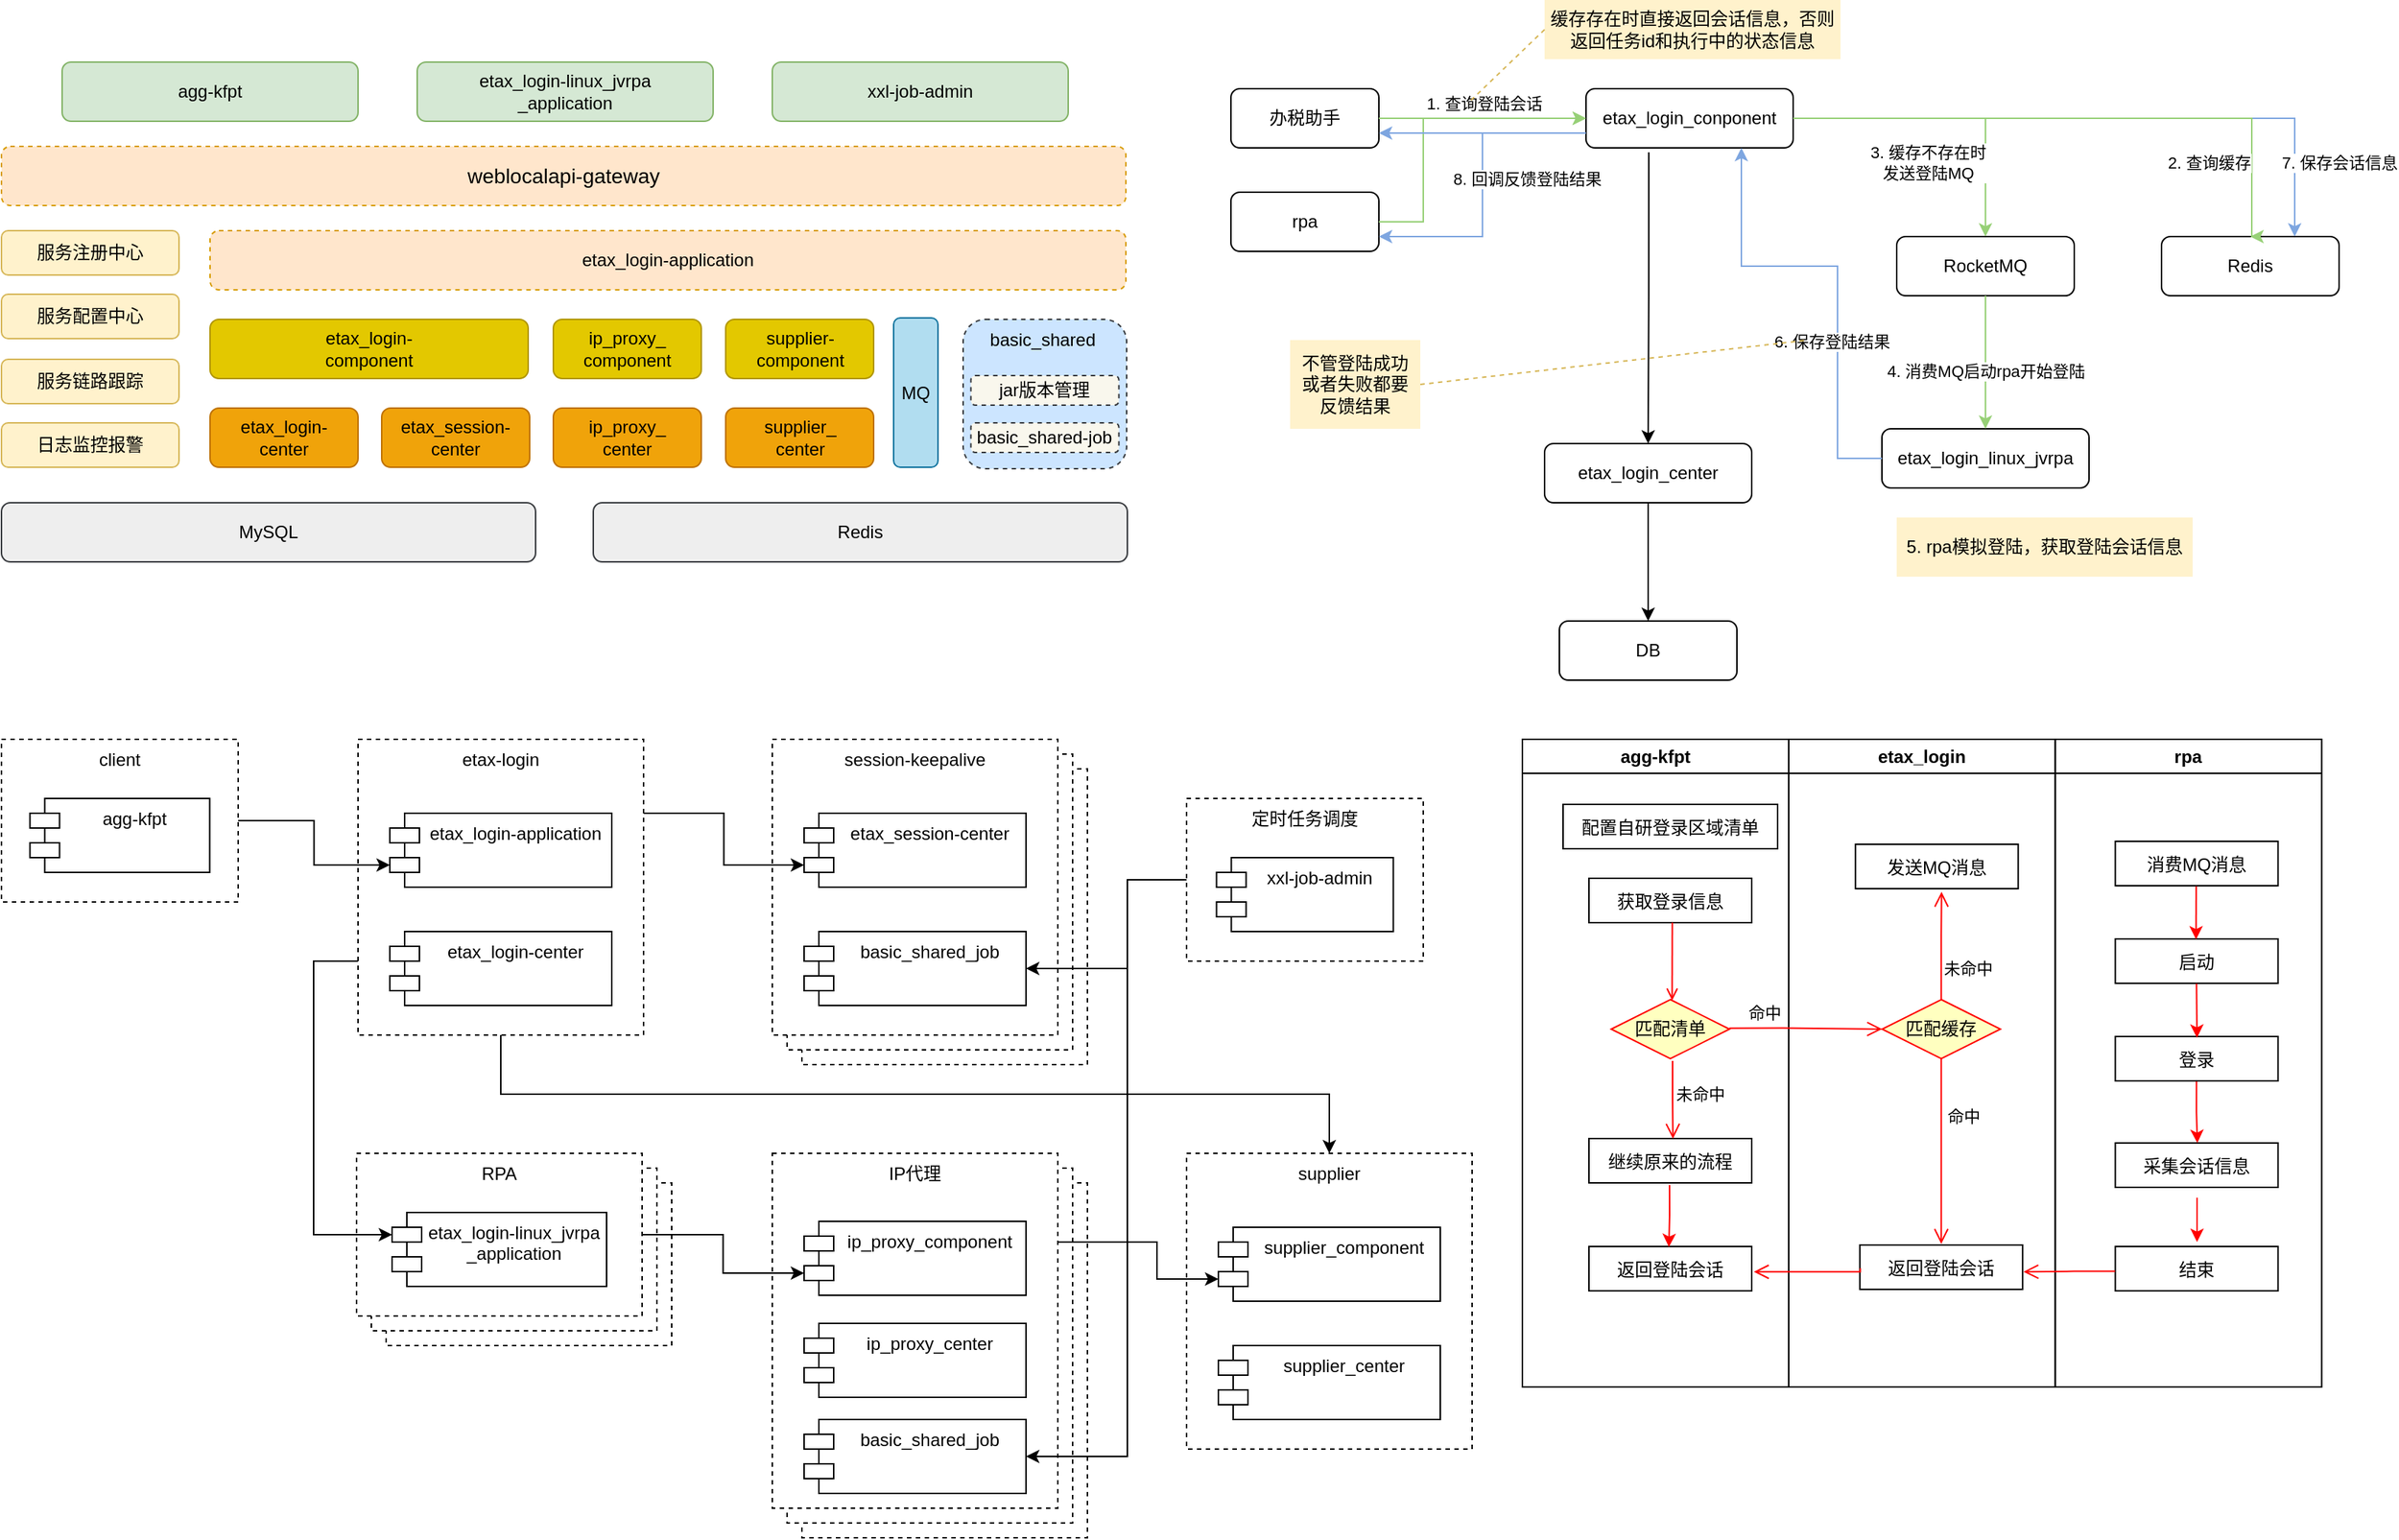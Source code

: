 <mxfile version="20.5.2" type="github">
  <diagram id="nDLk0ft438gr6uN_P_It" name="第 1 页">
    <mxGraphModel dx="1692" dy="483" grid="1" gridSize="10" guides="1" tooltips="1" connect="1" arrows="1" fold="1" page="1" pageScale="1" pageWidth="827" pageHeight="1169" math="0" shadow="0">
      <root>
        <mxCell id="0" />
        <mxCell id="1" parent="0" />
        <mxCell id="iIuD2MgbGL19CnhBk3a8-66" value="IP代理" style="rounded=0;whiteSpace=wrap;html=1;dashed=1;verticalAlign=top;" vertex="1" parent="1">
          <mxGeometry x="-260" y="860" width="193" height="240" as="geometry" />
        </mxCell>
        <mxCell id="iIuD2MgbGL19CnhBk3a8-65" value="IP代理" style="rounded=0;whiteSpace=wrap;html=1;dashed=1;verticalAlign=top;" vertex="1" parent="1">
          <mxGeometry x="-270" y="850" width="193" height="240" as="geometry" />
        </mxCell>
        <mxCell id="iIuD2MgbGL19CnhBk3a8-64" value="session-keepalive" style="rounded=0;whiteSpace=wrap;html=1;dashed=1;verticalAlign=top;" vertex="1" parent="1">
          <mxGeometry x="-260" y="580" width="193" height="200" as="geometry" />
        </mxCell>
        <mxCell id="iIuD2MgbGL19CnhBk3a8-63" value="session-keepalive" style="rounded=0;whiteSpace=wrap;html=1;dashed=1;verticalAlign=top;" vertex="1" parent="1">
          <mxGeometry x="-270" y="570" width="193" height="200" as="geometry" />
        </mxCell>
        <mxCell id="iIuD2MgbGL19CnhBk3a8-62" value="RPA" style="rounded=0;whiteSpace=wrap;html=1;dashed=1;verticalAlign=top;" vertex="1" parent="1">
          <mxGeometry x="-541" y="860" width="193" height="110" as="geometry" />
        </mxCell>
        <mxCell id="iIuD2MgbGL19CnhBk3a8-61" value="RPA" style="rounded=0;whiteSpace=wrap;html=1;dashed=1;verticalAlign=top;" vertex="1" parent="1">
          <mxGeometry x="-551" y="850" width="193" height="110" as="geometry" />
        </mxCell>
        <mxCell id="iIuD2MgbGL19CnhBk3a8-49" value="supplier" style="rounded=0;whiteSpace=wrap;html=1;dashed=1;verticalAlign=top;" vertex="1" parent="1">
          <mxGeometry y="840" width="193" height="200" as="geometry" />
        </mxCell>
        <mxCell id="iIuD2MgbGL19CnhBk3a8-57" value="" style="edgeStyle=orthogonalEdgeStyle;rounded=0;orthogonalLoop=1;jettySize=auto;html=1;entryX=0;entryY=0;entryDx=0;entryDy=35;exitX=1;exitY=0.25;exitDx=0;exitDy=0;entryPerimeter=0;" edge="1" parent="1" source="iIuD2MgbGL19CnhBk3a8-48" target="iIuD2MgbGL19CnhBk3a8-9">
          <mxGeometry relative="1" as="geometry">
            <Array as="points">
              <mxPoint x="-20" y="900" />
              <mxPoint x="-20" y="925" />
            </Array>
          </mxGeometry>
        </mxCell>
        <mxCell id="iIuD2MgbGL19CnhBk3a8-48" value="IP代理" style="rounded=0;whiteSpace=wrap;html=1;dashed=1;verticalAlign=top;" vertex="1" parent="1">
          <mxGeometry x="-280" y="840" width="193" height="240" as="geometry" />
        </mxCell>
        <mxCell id="iIuD2MgbGL19CnhBk3a8-46" value="session-keepalive" style="rounded=0;whiteSpace=wrap;html=1;dashed=1;verticalAlign=top;" vertex="1" parent="1">
          <mxGeometry x="-280" y="560" width="193" height="200" as="geometry" />
        </mxCell>
        <mxCell id="iIuD2MgbGL19CnhBk3a8-53" value="" style="edgeStyle=orthogonalEdgeStyle;rounded=0;orthogonalLoop=1;jettySize=auto;html=1;entryX=1;entryY=0.5;entryDx=0;entryDy=0;" edge="1" parent="1" source="iIuD2MgbGL19CnhBk3a8-50" target="iIuD2MgbGL19CnhBk3a8-11">
          <mxGeometry relative="1" as="geometry">
            <mxPoint x="-60" y="760" as="targetPoint" />
            <Array as="points">
              <mxPoint x="-40" y="655" />
              <mxPoint x="-40" y="715" />
            </Array>
          </mxGeometry>
        </mxCell>
        <mxCell id="iIuD2MgbGL19CnhBk3a8-50" value="定时任务调度" style="rounded=0;whiteSpace=wrap;html=1;dashed=1;verticalAlign=top;" vertex="1" parent="1">
          <mxGeometry y="600" width="160" height="110" as="geometry" />
        </mxCell>
        <mxCell id="iIuD2MgbGL19CnhBk3a8-34" value="basic_shared&amp;nbsp;" style="rounded=1;whiteSpace=wrap;html=1;verticalAlign=top;align=center;spacingLeft=0;fillColor=#cce5ff;strokeColor=#36393d;dashed=1;" vertex="1" parent="1">
          <mxGeometry x="-151" y="276" width="110.5" height="101" as="geometry" />
        </mxCell>
        <mxCell id="iIuD2MgbGL19CnhBk3a8-17" value="RPA" style="rounded=0;whiteSpace=wrap;html=1;dashed=1;verticalAlign=top;" vertex="1" parent="1">
          <mxGeometry x="-561" y="840" width="193" height="110" as="geometry" />
        </mxCell>
        <mxCell id="iIuD2MgbGL19CnhBk3a8-51" value="" style="edgeStyle=orthogonalEdgeStyle;rounded=0;orthogonalLoop=1;jettySize=auto;html=1;entryX=0;entryY=0;entryDx=0;entryDy=35;entryPerimeter=0;exitX=1;exitY=0.25;exitDx=0;exitDy=0;" edge="1" parent="1" source="iIuD2MgbGL19CnhBk3a8-16" target="iIuD2MgbGL19CnhBk3a8-10">
          <mxGeometry relative="1" as="geometry" />
        </mxCell>
        <mxCell id="iIuD2MgbGL19CnhBk3a8-60" value="" style="edgeStyle=orthogonalEdgeStyle;rounded=0;orthogonalLoop=1;jettySize=auto;html=1;exitX=0;exitY=0.75;exitDx=0;exitDy=0;entryX=0;entryY=0;entryDx=0;entryDy=15;entryPerimeter=0;" edge="1" parent="1" source="iIuD2MgbGL19CnhBk3a8-16" target="iIuD2MgbGL19CnhBk3a8-6">
          <mxGeometry relative="1" as="geometry">
            <Array as="points">
              <mxPoint x="-590" y="710" />
              <mxPoint x="-590" y="895" />
            </Array>
          </mxGeometry>
        </mxCell>
        <mxCell id="iIuD2MgbGL19CnhBk3a8-16" value="etax-login" style="rounded=0;whiteSpace=wrap;html=1;dashed=1;verticalAlign=top;" vertex="1" parent="1">
          <mxGeometry x="-560" y="560" width="193" height="200" as="geometry" />
        </mxCell>
        <mxCell id="iIuD2MgbGL19CnhBk3a8-58" value="" style="edgeStyle=orthogonalEdgeStyle;rounded=0;orthogonalLoop=1;jettySize=auto;html=1;entryX=0;entryY=0;entryDx=0;entryDy=35;entryPerimeter=0;" edge="1" parent="1" source="iIuD2MgbGL19CnhBk3a8-15" target="iIuD2MgbGL19CnhBk3a8-2">
          <mxGeometry relative="1" as="geometry" />
        </mxCell>
        <mxCell id="iIuD2MgbGL19CnhBk3a8-15" value="client" style="rounded=0;whiteSpace=wrap;html=1;dashed=1;verticalAlign=top;" vertex="1" parent="1">
          <mxGeometry x="-801" y="560" width="160" height="110" as="geometry" />
        </mxCell>
        <mxCell id="LRi96Np3pduru6x6Xqpe-8" value="" style="edgeStyle=orthogonalEdgeStyle;rounded=0;orthogonalLoop=1;jettySize=auto;html=1;exitX=0.303;exitY=1.075;exitDx=0;exitDy=0;exitPerimeter=0;" parent="1" source="LRi96Np3pduru6x6Xqpe-2" target="LRi96Np3pduru6x6Xqpe-3" edge="1">
          <mxGeometry relative="1" as="geometry" />
        </mxCell>
        <mxCell id="LRi96Np3pduru6x6Xqpe-2" value="etax_login_conponent&lt;br&gt;" style="rounded=1;whiteSpace=wrap;html=1;" parent="1" vertex="1">
          <mxGeometry x="270" y="120" width="140" height="40" as="geometry" />
        </mxCell>
        <mxCell id="LRi96Np3pduru6x6Xqpe-9" value="" style="edgeStyle=orthogonalEdgeStyle;rounded=0;orthogonalLoop=1;jettySize=auto;html=1;entryX=0.5;entryY=0;entryDx=0;entryDy=0;" parent="1" source="LRi96Np3pduru6x6Xqpe-3" target="LRi96Np3pduru6x6Xqpe-7" edge="1">
          <mxGeometry relative="1" as="geometry">
            <Array as="points">
              <mxPoint x="312" y="480" />
            </Array>
          </mxGeometry>
        </mxCell>
        <mxCell id="LRi96Np3pduru6x6Xqpe-3" value="etax_login_center" style="rounded=1;whiteSpace=wrap;html=1;" parent="1" vertex="1">
          <mxGeometry x="242" y="360" width="140" height="40" as="geometry" />
        </mxCell>
        <mxCell id="LRi96Np3pduru6x6Xqpe-4" value="etax_login_linux_jvrpa" style="rounded=1;whiteSpace=wrap;html=1;" parent="1" vertex="1">
          <mxGeometry x="470" y="350" width="140" height="40" as="geometry" />
        </mxCell>
        <mxCell id="LRi96Np3pduru6x6Xqpe-5" value="RocketMQ" style="rounded=1;whiteSpace=wrap;html=1;" parent="1" vertex="1">
          <mxGeometry x="480" y="220" width="120" height="40" as="geometry" />
        </mxCell>
        <mxCell id="LRi96Np3pduru6x6Xqpe-6" value="Redis" style="rounded=1;whiteSpace=wrap;html=1;" parent="1" vertex="1">
          <mxGeometry x="659" y="220" width="120" height="40" as="geometry" />
        </mxCell>
        <mxCell id="LRi96Np3pduru6x6Xqpe-7" value="DB" style="rounded=1;whiteSpace=wrap;html=1;" parent="1" vertex="1">
          <mxGeometry x="252" y="480" width="120" height="40" as="geometry" />
        </mxCell>
        <mxCell id="LRi96Np3pduru6x6Xqpe-10" value="" style="edgeStyle=orthogonalEdgeStyle;rounded=0;orthogonalLoop=1;jettySize=auto;html=1;exitX=1;exitY=0.5;exitDx=0;exitDy=0;entryX=0.5;entryY=0;entryDx=0;entryDy=0;strokeColor=#97D077;" parent="1" source="LRi96Np3pduru6x6Xqpe-2" target="LRi96Np3pduru6x6Xqpe-5" edge="1">
          <mxGeometry relative="1" as="geometry">
            <mxPoint x="350" y="170" as="sourcePoint" />
            <mxPoint x="350" y="230" as="targetPoint" />
            <Array as="points">
              <mxPoint x="540" y="140" />
            </Array>
          </mxGeometry>
        </mxCell>
        <mxCell id="LRi96Np3pduru6x6Xqpe-11" value="" style="edgeStyle=orthogonalEdgeStyle;rounded=0;orthogonalLoop=1;jettySize=auto;html=1;exitX=0.5;exitY=1;exitDx=0;exitDy=0;entryX=0.5;entryY=0;entryDx=0;entryDy=0;strokeColor=#97D077;" parent="1" source="LRi96Np3pduru6x6Xqpe-5" target="LRi96Np3pduru6x6Xqpe-4" edge="1">
          <mxGeometry relative="1" as="geometry">
            <mxPoint x="260" y="490" as="sourcePoint" />
            <mxPoint x="390" y="570" as="targetPoint" />
            <Array as="points">
              <mxPoint x="540" y="330" />
              <mxPoint x="540" y="330" />
            </Array>
          </mxGeometry>
        </mxCell>
        <mxCell id="LRi96Np3pduru6x6Xqpe-25" value="4. 消费MQ启动rpa开始登陆" style="edgeLabel;html=1;align=center;verticalAlign=middle;resizable=0;points=[];" parent="LRi96Np3pduru6x6Xqpe-11" vertex="1" connectable="0">
          <mxGeometry x="0.209" relative="1" as="geometry">
            <mxPoint y="-4" as="offset" />
          </mxGeometry>
        </mxCell>
        <mxCell id="LRi96Np3pduru6x6Xqpe-12" value="" style="edgeStyle=orthogonalEdgeStyle;rounded=0;orthogonalLoop=1;jettySize=auto;html=1;exitX=1;exitY=0.5;exitDx=0;exitDy=0;strokeColor=#7EA6E0;" parent="1" source="LRi96Np3pduru6x6Xqpe-2" target="LRi96Np3pduru6x6Xqpe-6" edge="1">
          <mxGeometry relative="1" as="geometry">
            <mxPoint x="680" y="360" as="sourcePoint" />
            <mxPoint x="780" y="180" as="targetPoint" />
            <Array as="points">
              <mxPoint x="749" y="140" />
            </Array>
          </mxGeometry>
        </mxCell>
        <mxCell id="LRi96Np3pduru6x6Xqpe-26" value="7. 保存会话信息" style="edgeLabel;html=1;align=center;verticalAlign=middle;resizable=0;points=[];" parent="LRi96Np3pduru6x6Xqpe-12" vertex="1" connectable="0">
          <mxGeometry x="0.394" y="-2" relative="1" as="geometry">
            <mxPoint x="77" y="28" as="offset" />
          </mxGeometry>
        </mxCell>
        <mxCell id="LRi96Np3pduru6x6Xqpe-13" value="" style="edgeStyle=orthogonalEdgeStyle;rounded=0;orthogonalLoop=1;jettySize=auto;html=1;exitX=1;exitY=0.5;exitDx=0;exitDy=0;entryX=0.5;entryY=0;entryDx=0;entryDy=0;strokeColor=#97D077;" parent="1" source="LRi96Np3pduru6x6Xqpe-2" target="LRi96Np3pduru6x6Xqpe-6" edge="1">
          <mxGeometry relative="1" as="geometry">
            <mxPoint x="580" y="120" as="sourcePoint" />
            <mxPoint x="710" y="200" as="targetPoint" />
            <Array as="points">
              <mxPoint x="720" y="140" />
              <mxPoint x="720" y="220" />
            </Array>
          </mxGeometry>
        </mxCell>
        <mxCell id="LRi96Np3pduru6x6Xqpe-21" value="3. 缓存不存在时&lt;br&gt;发送登陆MQ" style="edgeLabel;html=1;align=center;verticalAlign=middle;resizable=0;points=[];" parent="LRi96Np3pduru6x6Xqpe-13" vertex="1" connectable="0">
          <mxGeometry x="-0.598" y="1" relative="1" as="geometry">
            <mxPoint x="12" y="31" as="offset" />
          </mxGeometry>
        </mxCell>
        <mxCell id="LRi96Np3pduru6x6Xqpe-22" value="2. 查询缓存" style="edgeLabel;html=1;align=center;verticalAlign=middle;resizable=0;points=[];" parent="LRi96Np3pduru6x6Xqpe-13" vertex="1" connectable="0">
          <mxGeometry x="0.181" y="2" relative="1" as="geometry">
            <mxPoint x="50" y="32" as="offset" />
          </mxGeometry>
        </mxCell>
        <mxCell id="LRi96Np3pduru6x6Xqpe-14" value="" style="edgeStyle=orthogonalEdgeStyle;rounded=0;orthogonalLoop=1;jettySize=auto;html=1;entryX=0.75;entryY=1;entryDx=0;entryDy=0;exitX=0;exitY=0.5;exitDx=0;exitDy=0;strokeColor=#7EA6E0;" parent="1" source="LRi96Np3pduru6x6Xqpe-4" target="LRi96Np3pduru6x6Xqpe-2" edge="1">
          <mxGeometry relative="1" as="geometry">
            <mxPoint x="530" y="495" as="sourcePoint" />
            <mxPoint x="639" y="385" as="targetPoint" />
            <Array as="points">
              <mxPoint x="440" y="370" />
              <mxPoint x="440" y="240" />
              <mxPoint x="375" y="240" />
            </Array>
          </mxGeometry>
        </mxCell>
        <mxCell id="LRi96Np3pduru6x6Xqpe-27" value="6. 保存登陆结果" style="edgeLabel;html=1;align=center;verticalAlign=middle;resizable=0;points=[];" parent="LRi96Np3pduru6x6Xqpe-14" vertex="1" connectable="0">
          <mxGeometry x="-0.283" y="4" relative="1" as="geometry">
            <mxPoint as="offset" />
          </mxGeometry>
        </mxCell>
        <mxCell id="LRi96Np3pduru6x6Xqpe-16" value="办税助手" style="rounded=1;whiteSpace=wrap;html=1;" parent="1" vertex="1">
          <mxGeometry x="30" y="120" width="100" height="40" as="geometry" />
        </mxCell>
        <mxCell id="LRi96Np3pduru6x6Xqpe-17" value="rpa" style="rounded=1;whiteSpace=wrap;html=1;" parent="1" vertex="1">
          <mxGeometry x="30" y="190" width="100" height="40" as="geometry" />
        </mxCell>
        <mxCell id="LRi96Np3pduru6x6Xqpe-18" value="" style="edgeStyle=orthogonalEdgeStyle;rounded=0;orthogonalLoop=1;jettySize=auto;html=1;exitX=1;exitY=0.5;exitDx=0;exitDy=0;entryX=0;entryY=0.5;entryDx=0;entryDy=0;strokeColor=#97D077;" parent="1" source="LRi96Np3pduru6x6Xqpe-16" target="LRi96Np3pduru6x6Xqpe-2" edge="1">
          <mxGeometry relative="1" as="geometry">
            <mxPoint x="170.02" y="173" as="sourcePoint" />
            <mxPoint x="169.6" y="370" as="targetPoint" />
          </mxGeometry>
        </mxCell>
        <mxCell id="LRi96Np3pduru6x6Xqpe-20" value="1. 查询登陆会话" style="edgeLabel;html=1;align=center;verticalAlign=middle;resizable=0;points=[];" parent="LRi96Np3pduru6x6Xqpe-18" vertex="1" connectable="0">
          <mxGeometry x="-0.809" y="-2" relative="1" as="geometry">
            <mxPoint x="57" y="-12" as="offset" />
          </mxGeometry>
        </mxCell>
        <mxCell id="LRi96Np3pduru6x6Xqpe-19" value="" style="edgeStyle=orthogonalEdgeStyle;rounded=0;orthogonalLoop=1;jettySize=auto;html=1;exitX=1;exitY=0.5;exitDx=0;exitDy=0;entryX=0;entryY=0.5;entryDx=0;entryDy=0;strokeColor=#97D077;" parent="1" source="LRi96Np3pduru6x6Xqpe-17" target="LRi96Np3pduru6x6Xqpe-2" edge="1">
          <mxGeometry relative="1" as="geometry">
            <mxPoint x="140" y="150" as="sourcePoint" />
            <mxPoint x="200" y="170" as="targetPoint" />
            <Array as="points">
              <mxPoint x="160" y="210" />
              <mxPoint x="160" y="140" />
            </Array>
          </mxGeometry>
        </mxCell>
        <mxCell id="LRi96Np3pduru6x6Xqpe-23" value="缓存存在时直接返回会话信息，否则返回任务id和执行中的状态信息" style="text;html=1;strokeColor=none;fillColor=#fff2cc;align=center;verticalAlign=middle;whiteSpace=wrap;rounded=0;" parent="1" vertex="1">
          <mxGeometry x="242" y="60" width="200" height="40" as="geometry" />
        </mxCell>
        <mxCell id="LRi96Np3pduru6x6Xqpe-24" value="5. rpa模拟登陆，获取登陆会话信息" style="text;html=1;strokeColor=none;fillColor=#fff2cc;align=center;verticalAlign=middle;whiteSpace=wrap;rounded=0;" parent="1" vertex="1">
          <mxGeometry x="480" y="410" width="200" height="40" as="geometry" />
        </mxCell>
        <mxCell id="LRi96Np3pduru6x6Xqpe-28" value="不管登陆成功&lt;br&gt;或者失败都要&lt;br&gt;反馈结果" style="text;html=1;strokeColor=none;fillColor=#fff2cc;align=center;verticalAlign=middle;whiteSpace=wrap;rounded=0;" parent="1" vertex="1">
          <mxGeometry x="70" y="290" width="88" height="60" as="geometry" />
        </mxCell>
        <mxCell id="LRi96Np3pduru6x6Xqpe-29" value="" style="endArrow=none;dashed=1;html=1;rounded=0;strokeColor=#d6b656;fillColor=#fff2cc;exitX=0;exitY=0.5;exitDx=0;exitDy=0;" parent="1" source="LRi96Np3pduru6x6Xqpe-23" edge="1">
          <mxGeometry width="50" height="50" relative="1" as="geometry">
            <mxPoint x="130" y="400" as="sourcePoint" />
            <mxPoint x="190" y="130" as="targetPoint" />
            <Array as="points" />
          </mxGeometry>
        </mxCell>
        <mxCell id="LRi96Np3pduru6x6Xqpe-30" value="" style="edgeStyle=orthogonalEdgeStyle;rounded=0;orthogonalLoop=1;jettySize=auto;html=1;exitX=0;exitY=0.75;exitDx=0;exitDy=0;entryX=1;entryY=0.75;entryDx=0;entryDy=0;strokeColor=#7EA6E0;" parent="1" source="LRi96Np3pduru6x6Xqpe-2" target="LRi96Np3pduru6x6Xqpe-17" edge="1">
          <mxGeometry relative="1" as="geometry">
            <mxPoint x="220.02" y="163" as="sourcePoint" />
            <mxPoint x="219.6" y="360" as="targetPoint" />
          </mxGeometry>
        </mxCell>
        <mxCell id="LRi96Np3pduru6x6Xqpe-32" value="8. 回调反馈登陆结果" style="edgeLabel;html=1;align=center;verticalAlign=middle;resizable=0;points=[];" parent="LRi96Np3pduru6x6Xqpe-30" vertex="1" connectable="0">
          <mxGeometry x="-0.12" relative="1" as="geometry">
            <mxPoint x="30" y="8" as="offset" />
          </mxGeometry>
        </mxCell>
        <mxCell id="LRi96Np3pduru6x6Xqpe-31" value="" style="edgeStyle=orthogonalEdgeStyle;rounded=0;orthogonalLoop=1;jettySize=auto;html=1;exitX=0;exitY=0.75;exitDx=0;exitDy=0;entryX=1;entryY=0.75;entryDx=0;entryDy=0;strokeColor=#7EA6E0;" parent="1" source="LRi96Np3pduru6x6Xqpe-2" target="LRi96Np3pduru6x6Xqpe-16" edge="1">
          <mxGeometry relative="1" as="geometry">
            <mxPoint x="300" y="250" as="sourcePoint" />
            <mxPoint x="160" y="320" as="targetPoint" />
          </mxGeometry>
        </mxCell>
        <mxCell id="LRi96Np3pduru6x6Xqpe-33" value="" style="endArrow=none;dashed=1;html=1;rounded=0;strokeColor=#d6b656;fillColor=#fff2cc;exitX=1;exitY=0.5;exitDx=0;exitDy=0;" parent="1" source="LRi96Np3pduru6x6Xqpe-28" edge="1">
          <mxGeometry width="50" height="50" relative="1" as="geometry">
            <mxPoint x="85" y="390" as="sourcePoint" />
            <mxPoint x="420" y="290" as="targetPoint" />
          </mxGeometry>
        </mxCell>
        <mxCell id="iIuD2MgbGL19CnhBk3a8-1" value="agg-kfpt" style="shape=module;align=left;spacingLeft=20;align=center;verticalAlign=top;" vertex="1" parent="1">
          <mxGeometry x="-781.75" y="600" width="121.5" height="50" as="geometry" />
        </mxCell>
        <mxCell id="iIuD2MgbGL19CnhBk3a8-2" value="etax_login-application" style="shape=module;align=left;spacingLeft=20;align=center;verticalAlign=top;" vertex="1" parent="1">
          <mxGeometry x="-538.5" y="610" width="150" height="50" as="geometry" />
        </mxCell>
        <mxCell id="iIuD2MgbGL19CnhBk3a8-4" value="etax_login-center" style="shape=module;align=left;spacingLeft=20;align=center;verticalAlign=top;" vertex="1" parent="1">
          <mxGeometry x="-538.5" y="690" width="150" height="50" as="geometry" />
        </mxCell>
        <mxCell id="iIuD2MgbGL19CnhBk3a8-5" value="ip_proxy_component" style="shape=module;align=left;spacingLeft=20;align=center;verticalAlign=top;flipV=1;" vertex="1" parent="1">
          <mxGeometry x="-258.5" y="886" width="150" height="50" as="geometry" />
        </mxCell>
        <mxCell id="iIuD2MgbGL19CnhBk3a8-6" value="etax_login-linux_jvrpa&#xa;_application" style="shape=module;align=left;spacingLeft=20;align=center;verticalAlign=top;" vertex="1" parent="1">
          <mxGeometry x="-537" y="880" width="145" height="50" as="geometry" />
        </mxCell>
        <mxCell id="iIuD2MgbGL19CnhBk3a8-7" value="ip_proxy_center" style="shape=module;align=left;spacingLeft=20;align=center;verticalAlign=top;flipV=1;" vertex="1" parent="1">
          <mxGeometry x="-258.5" y="955" width="150" height="50" as="geometry" />
        </mxCell>
        <mxCell id="iIuD2MgbGL19CnhBk3a8-8" value="supplier_center" style="shape=module;align=left;spacingLeft=20;align=center;verticalAlign=top;" vertex="1" parent="1">
          <mxGeometry x="21.5" y="970" width="150" height="50" as="geometry" />
        </mxCell>
        <mxCell id="iIuD2MgbGL19CnhBk3a8-9" value="supplier_component" style="shape=module;align=left;spacingLeft=20;align=center;verticalAlign=top;" vertex="1" parent="1">
          <mxGeometry x="21.5" y="890" width="150" height="50" as="geometry" />
        </mxCell>
        <mxCell id="iIuD2MgbGL19CnhBk3a8-10" value="etax_session-center" style="shape=module;align=left;spacingLeft=20;align=center;verticalAlign=top;" vertex="1" parent="1">
          <mxGeometry x="-258.5" y="610" width="150" height="50" as="geometry" />
        </mxCell>
        <mxCell id="iIuD2MgbGL19CnhBk3a8-11" value="basic_shared_job" style="shape=module;align=left;spacingLeft=20;align=center;verticalAlign=top;" vertex="1" parent="1">
          <mxGeometry x="-258.5" y="690" width="150" height="50" as="geometry" />
        </mxCell>
        <mxCell id="iIuD2MgbGL19CnhBk3a8-19" value="xxl-job-admin" style="shape=module;align=left;spacingLeft=20;align=center;verticalAlign=top;" vertex="1" parent="1">
          <mxGeometry x="20.25" y="640" width="119.5" height="50" as="geometry" />
        </mxCell>
        <mxCell id="iIuD2MgbGL19CnhBk3a8-20" value="&lt;span style=&quot;&quot;&gt;etax_login-&lt;br&gt;component&lt;/span&gt;" style="rounded=1;whiteSpace=wrap;html=1;fillColor=#e3c800;fontColor=#000000;strokeColor=#B09500;" vertex="1" parent="1">
          <mxGeometry x="-660" y="276" width="215" height="40" as="geometry" />
        </mxCell>
        <mxCell id="iIuD2MgbGL19CnhBk3a8-21" value="&lt;span style=&quot;&quot;&gt;etax_login-&lt;br&gt;center&lt;/span&gt;" style="rounded=1;whiteSpace=wrap;html=1;fillColor=#f0a30a;fontColor=#000000;strokeColor=#BD7000;" vertex="1" parent="1">
          <mxGeometry x="-660" y="336" width="100" height="40" as="geometry" />
        </mxCell>
        <mxCell id="iIuD2MgbGL19CnhBk3a8-22" value="&lt;span style=&quot;&quot;&gt;etax_session-&lt;br&gt;center&lt;/span&gt;" style="rounded=1;whiteSpace=wrap;html=1;fillColor=#f0a30a;fontColor=#000000;strokeColor=#BD7000;" vertex="1" parent="1">
          <mxGeometry x="-544" y="336" width="100" height="40" as="geometry" />
        </mxCell>
        <mxCell id="iIuD2MgbGL19CnhBk3a8-23" value="&lt;span style=&quot;&quot;&gt;ip_proxy_&lt;br&gt;component&lt;/span&gt;" style="rounded=1;whiteSpace=wrap;html=1;fillColor=#e3c800;fontColor=#000000;strokeColor=#B09500;" vertex="1" parent="1">
          <mxGeometry x="-428" y="276" width="100" height="40" as="geometry" />
        </mxCell>
        <mxCell id="iIuD2MgbGL19CnhBk3a8-24" value="&lt;span style=&quot;&quot;&gt;ip_proxy_&lt;br&gt;center&lt;/span&gt;" style="rounded=1;whiteSpace=wrap;html=1;fillColor=#f0a30a;fontColor=#000000;strokeColor=#BD7000;" vertex="1" parent="1">
          <mxGeometry x="-428" y="336" width="100" height="40" as="geometry" />
        </mxCell>
        <mxCell id="iIuD2MgbGL19CnhBk3a8-25" value="supplier-component" style="rounded=1;whiteSpace=wrap;html=1;fillColor=#e3c800;fontColor=#000000;strokeColor=#B09500;" vertex="1" parent="1">
          <mxGeometry x="-311.5" y="276" width="100" height="40" as="geometry" />
        </mxCell>
        <mxCell id="iIuD2MgbGL19CnhBk3a8-27" value="&lt;span style=&quot;&quot;&gt;supplier_&lt;br&gt;center&lt;/span&gt;" style="rounded=1;whiteSpace=wrap;html=1;fillColor=#f0a30a;fontColor=#000000;strokeColor=#BD7000;" vertex="1" parent="1">
          <mxGeometry x="-311.5" y="336" width="100" height="40" as="geometry" />
        </mxCell>
        <mxCell id="iIuD2MgbGL19CnhBk3a8-29" value="&lt;span style=&quot;&quot;&gt;etax_login-linux_jvrpa&lt;/span&gt;&lt;br style=&quot;padding: 0px; margin: 0px;&quot;&gt;&lt;span style=&quot;&quot;&gt;_application&lt;/span&gt;" style="rounded=1;whiteSpace=wrap;html=1;fillColor=#d5e8d4;strokeColor=#82b366;" vertex="1" parent="1">
          <mxGeometry x="-520" y="102" width="200" height="40" as="geometry" />
        </mxCell>
        <mxCell id="iIuD2MgbGL19CnhBk3a8-30" value="&lt;span style=&quot;&quot;&gt;xxl-job-admin&lt;/span&gt;" style="rounded=1;whiteSpace=wrap;html=1;fillColor=#d5e8d4;strokeColor=#82b366;" vertex="1" parent="1">
          <mxGeometry x="-280" y="102" width="200" height="40" as="geometry" />
        </mxCell>
        <mxCell id="iIuD2MgbGL19CnhBk3a8-31" value="&lt;span style=&quot;&quot;&gt;etax_login-application&lt;/span&gt;" style="rounded=1;whiteSpace=wrap;html=1;fillColor=#ffe6cc;strokeColor=#d79b00;dashed=1;" vertex="1" parent="1">
          <mxGeometry x="-660" y="216" width="619" height="40" as="geometry" />
        </mxCell>
        <mxCell id="iIuD2MgbGL19CnhBk3a8-32" value="&lt;font style=&quot;font-size: 14px;&quot;&gt;weblocalapi-gateway&lt;/font&gt;" style="rounded=1;whiteSpace=wrap;html=1;dashed=1;fillColor=#ffe6cc;strokeColor=#d79b00;" vertex="1" parent="1">
          <mxGeometry x="-801" y="159" width="760" height="40" as="geometry" />
        </mxCell>
        <mxCell id="iIuD2MgbGL19CnhBk3a8-33" value="MQ" style="rounded=1;whiteSpace=wrap;html=1;fillColor=#b1ddf0;strokeColor=#10739e;" vertex="1" parent="1">
          <mxGeometry x="-198" y="275" width="30" height="101" as="geometry" />
        </mxCell>
        <mxCell id="iIuD2MgbGL19CnhBk3a8-35" value="jar版本管理" style="rounded=1;whiteSpace=wrap;html=1;fillColor=#f9f7ed;strokeColor=#36393d;dashed=1;" vertex="1" parent="1">
          <mxGeometry x="-145.75" y="314" width="100" height="20" as="geometry" />
        </mxCell>
        <mxCell id="iIuD2MgbGL19CnhBk3a8-36" value="basic_shared-job" style="rounded=1;whiteSpace=wrap;html=1;fillColor=#f9f7ed;strokeColor=#36393d;dashed=1;" vertex="1" parent="1">
          <mxGeometry x="-145.75" y="346" width="100" height="20" as="geometry" />
        </mxCell>
        <mxCell id="iIuD2MgbGL19CnhBk3a8-37" value="服务注册中心" style="rounded=1;whiteSpace=wrap;html=1;fillColor=#fff2cc;strokeColor=#d6b656;" vertex="1" parent="1">
          <mxGeometry x="-801" y="216" width="120" height="30" as="geometry" />
        </mxCell>
        <mxCell id="iIuD2MgbGL19CnhBk3a8-38" value="服务配置中心" style="rounded=1;whiteSpace=wrap;html=1;fillColor=#fff2cc;strokeColor=#d6b656;" vertex="1" parent="1">
          <mxGeometry x="-801" y="259" width="120" height="30" as="geometry" />
        </mxCell>
        <mxCell id="iIuD2MgbGL19CnhBk3a8-39" value="服务链路跟踪" style="rounded=1;whiteSpace=wrap;html=1;fillColor=#fff2cc;strokeColor=#d6b656;" vertex="1" parent="1">
          <mxGeometry x="-801" y="303" width="120" height="30" as="geometry" />
        </mxCell>
        <mxCell id="iIuD2MgbGL19CnhBk3a8-40" value="日志监控报警" style="rounded=1;whiteSpace=wrap;html=1;fillColor=#fff2cc;strokeColor=#d6b656;" vertex="1" parent="1">
          <mxGeometry x="-801" y="346" width="120" height="30" as="geometry" />
        </mxCell>
        <mxCell id="iIuD2MgbGL19CnhBk3a8-43" value="MySQL" style="rounded=1;whiteSpace=wrap;html=1;fillColor=#eeeeee;strokeColor=#36393d;" vertex="1" parent="1">
          <mxGeometry x="-801" y="400" width="361" height="40" as="geometry" />
        </mxCell>
        <mxCell id="iIuD2MgbGL19CnhBk3a8-44" value="Redis" style="rounded=1;whiteSpace=wrap;html=1;fillColor=#eeeeee;strokeColor=#36393d;" vertex="1" parent="1">
          <mxGeometry x="-401" y="400" width="361" height="40" as="geometry" />
        </mxCell>
        <mxCell id="iIuD2MgbGL19CnhBk3a8-45" value="&lt;span style=&quot;&quot;&gt;agg-kfpt&lt;/span&gt;" style="rounded=1;whiteSpace=wrap;html=1;fillColor=#d5e8d4;strokeColor=#82b366;" vertex="1" parent="1">
          <mxGeometry x="-760" y="102" width="200" height="40" as="geometry" />
        </mxCell>
        <mxCell id="iIuD2MgbGL19CnhBk3a8-47" value="basic_shared_job" style="shape=module;align=left;spacingLeft=20;align=center;verticalAlign=top;flipV=1;" vertex="1" parent="1">
          <mxGeometry x="-258.5" y="1020" width="150" height="50" as="geometry" />
        </mxCell>
        <mxCell id="iIuD2MgbGL19CnhBk3a8-54" value="" style="edgeStyle=orthogonalEdgeStyle;rounded=0;orthogonalLoop=1;jettySize=auto;html=1;entryX=1;entryY=0.5;entryDx=0;entryDy=0;exitX=0;exitY=0.5;exitDx=0;exitDy=0;" edge="1" parent="1" source="iIuD2MgbGL19CnhBk3a8-50" target="iIuD2MgbGL19CnhBk3a8-47">
          <mxGeometry relative="1" as="geometry">
            <mxPoint x="38.5" y="780.0" as="sourcePoint" />
            <mxPoint x="-70" y="840" as="targetPoint" />
            <Array as="points">
              <mxPoint x="-40" y="655" />
              <mxPoint x="-40" y="1045" />
            </Array>
          </mxGeometry>
        </mxCell>
        <mxCell id="iIuD2MgbGL19CnhBk3a8-55" value="" style="edgeStyle=orthogonalEdgeStyle;rounded=0;orthogonalLoop=1;jettySize=auto;html=1;entryX=0;entryY=0;entryDx=0;entryDy=15;entryPerimeter=0;exitX=1;exitY=0.5;exitDx=0;exitDy=0;" edge="1" parent="1" source="iIuD2MgbGL19CnhBk3a8-17" target="iIuD2MgbGL19CnhBk3a8-5">
          <mxGeometry relative="1" as="geometry">
            <mxPoint x="-420.07" y="790" as="sourcePoint" />
            <mxPoint x="-311.57" y="825.0" as="targetPoint" />
          </mxGeometry>
        </mxCell>
        <mxCell id="iIuD2MgbGL19CnhBk3a8-56" value="" style="edgeStyle=orthogonalEdgeStyle;rounded=0;orthogonalLoop=1;jettySize=auto;html=1;entryX=0.5;entryY=0;entryDx=0;entryDy=0;exitX=0.5;exitY=1;exitDx=0;exitDy=0;" edge="1" parent="1" source="iIuD2MgbGL19CnhBk3a8-16" target="iIuD2MgbGL19CnhBk3a8-49">
          <mxGeometry relative="1" as="geometry">
            <mxPoint x="-360" y="800" as="sourcePoint" />
            <mxPoint x="-251.5" y="835.0" as="targetPoint" />
          </mxGeometry>
        </mxCell>
        <mxCell id="iIuD2MgbGL19CnhBk3a8-67" value="agg-kfpt" style="swimlane;whiteSpace=wrap;startSize=23;" vertex="1" parent="1">
          <mxGeometry x="227" y="560" width="180" height="438" as="geometry" />
        </mxCell>
        <mxCell id="iIuD2MgbGL19CnhBk3a8-68" value="获取登录信息" style="" vertex="1" parent="iIuD2MgbGL19CnhBk3a8-67">
          <mxGeometry x="45" y="94" width="110" height="30" as="geometry" />
        </mxCell>
        <mxCell id="iIuD2MgbGL19CnhBk3a8-69" value="匹配清单" style="rhombus;whiteSpace=wrap;html=1;fillColor=#ffffc0;strokeColor=#ff0000;" vertex="1" parent="iIuD2MgbGL19CnhBk3a8-67">
          <mxGeometry x="60" y="176" width="80" height="40" as="geometry" />
        </mxCell>
        <mxCell id="iIuD2MgbGL19CnhBk3a8-70" value="继续原来的流程" style="" vertex="1" parent="iIuD2MgbGL19CnhBk3a8-67">
          <mxGeometry x="45" y="270" width="110" height="30" as="geometry" />
        </mxCell>
        <mxCell id="iIuD2MgbGL19CnhBk3a8-71" value="未命中" style="edgeStyle=orthogonalEdgeStyle;html=1;align=left;verticalAlign=bottom;endArrow=open;endSize=8;strokeColor=#ff0000;rounded=0;exitX=0.519;exitY=1.036;exitDx=0;exitDy=0;exitPerimeter=0;entryX=0.516;entryY=0.004;entryDx=0;entryDy=0;entryPerimeter=0;" edge="1" parent="iIuD2MgbGL19CnhBk3a8-67" source="iIuD2MgbGL19CnhBk3a8-69" target="iIuD2MgbGL19CnhBk3a8-70">
          <mxGeometry x="0.18" relative="1" as="geometry">
            <mxPoint x="100" y="308" as="targetPoint" />
            <Array as="points" />
            <mxPoint as="offset" />
            <mxPoint x="103" y="280" as="sourcePoint" />
          </mxGeometry>
        </mxCell>
        <mxCell id="iIuD2MgbGL19CnhBk3a8-72" value="" style="endArrow=open;strokeColor=#FF0000;endFill=1;rounded=0;entryX=0.515;entryY=0.015;entryDx=0;entryDy=0;entryPerimeter=0;exitX=0.512;exitY=0.994;exitDx=0;exitDy=0;exitPerimeter=0;" edge="1" parent="iIuD2MgbGL19CnhBk3a8-67" source="iIuD2MgbGL19CnhBk3a8-68" target="iIuD2MgbGL19CnhBk3a8-69">
          <mxGeometry relative="1" as="geometry">
            <mxPoint x="101.32" y="140.4" as="sourcePoint" />
            <mxPoint x="164.5" y="520" as="targetPoint" />
          </mxGeometry>
        </mxCell>
        <mxCell id="iIuD2MgbGL19CnhBk3a8-95" value="配置自研登录区域清单" style="" vertex="1" parent="iIuD2MgbGL19CnhBk3a8-67">
          <mxGeometry x="27.5" y="44" width="145" height="30" as="geometry" />
        </mxCell>
        <mxCell id="iIuD2MgbGL19CnhBk3a8-99" value="返回登陆会话" style="" vertex="1" parent="iIuD2MgbGL19CnhBk3a8-67">
          <mxGeometry x="45" y="343" width="110" height="30" as="geometry" />
        </mxCell>
        <mxCell id="iIuD2MgbGL19CnhBk3a8-101" value="" style="edgeStyle=orthogonalEdgeStyle;rounded=0;orthogonalLoop=1;jettySize=auto;html=1;exitX=0.495;exitY=1.048;exitDx=0;exitDy=0;exitPerimeter=0;strokeColor=#FF0000;entryX=0.491;entryY=0.011;entryDx=0;entryDy=0;entryPerimeter=0;" edge="1" parent="iIuD2MgbGL19CnhBk3a8-67" source="iIuD2MgbGL19CnhBk3a8-70" target="iIuD2MgbGL19CnhBk3a8-99">
          <mxGeometry relative="1" as="geometry">
            <mxPoint x="100" y="310" as="sourcePoint" />
            <mxPoint x="100" y="320" as="targetPoint" />
          </mxGeometry>
        </mxCell>
        <mxCell id="iIuD2MgbGL19CnhBk3a8-73" value="etax_login" style="swimlane;whiteSpace=wrap;startSize=23;" vertex="1" parent="1">
          <mxGeometry x="407" y="560" width="180" height="438" as="geometry" />
        </mxCell>
        <mxCell id="iIuD2MgbGL19CnhBk3a8-76" value="发送MQ消息" style="" vertex="1" parent="iIuD2MgbGL19CnhBk3a8-73">
          <mxGeometry x="45.13" y="71" width="110" height="30" as="geometry" />
        </mxCell>
        <mxCell id="iIuD2MgbGL19CnhBk3a8-77" value="返回登陆会话" style="" vertex="1" parent="iIuD2MgbGL19CnhBk3a8-73">
          <mxGeometry x="48.12" y="342" width="110" height="30" as="geometry" />
        </mxCell>
        <mxCell id="iIuD2MgbGL19CnhBk3a8-96" value="匹配缓存" style="rhombus;whiteSpace=wrap;html=1;fillColor=#ffffc0;strokeColor=#ff0000;" vertex="1" parent="iIuD2MgbGL19CnhBk3a8-73">
          <mxGeometry x="63.12" y="176" width="80" height="40" as="geometry" />
        </mxCell>
        <mxCell id="iIuD2MgbGL19CnhBk3a8-97" value="" style="edgeStyle=orthogonalEdgeStyle;html=1;align=left;verticalAlign=bottom;endArrow=open;endSize=8;strokeColor=#ff0000;rounded=0;exitX=0.5;exitY=1;exitDx=0;exitDy=0;entryX=0.5;entryY=-0.024;entryDx=0;entryDy=0;entryPerimeter=0;" edge="1" parent="iIuD2MgbGL19CnhBk3a8-73" source="iIuD2MgbGL19CnhBk3a8-96" target="iIuD2MgbGL19CnhBk3a8-77">
          <mxGeometry x="-0.807" relative="1" as="geometry">
            <mxPoint x="103" y="250" as="targetPoint" />
            <Array as="points" />
            <mxPoint as="offset" />
            <mxPoint x="153.12" y="188" as="sourcePoint" />
          </mxGeometry>
        </mxCell>
        <mxCell id="iIuD2MgbGL19CnhBk3a8-98" value="命中" style="edgeLabel;html=1;align=center;verticalAlign=middle;resizable=0;points=[];" vertex="1" connectable="0" parent="iIuD2MgbGL19CnhBk3a8-97">
          <mxGeometry x="-0.234" y="1" relative="1" as="geometry">
            <mxPoint x="14" y="-9" as="offset" />
          </mxGeometry>
        </mxCell>
        <mxCell id="iIuD2MgbGL19CnhBk3a8-92" value="未命中" style="edgeStyle=orthogonalEdgeStyle;html=1;align=left;verticalAlign=bottom;endArrow=open;endSize=8;strokeColor=#ff0000;rounded=0;exitX=0.5;exitY=0;exitDx=0;exitDy=0;entryX=0.529;entryY=1.071;entryDx=0;entryDy=0;entryPerimeter=0;" edge="1" parent="iIuD2MgbGL19CnhBk3a8-73" source="iIuD2MgbGL19CnhBk3a8-96" target="iIuD2MgbGL19CnhBk3a8-76">
          <mxGeometry x="-0.659" relative="1" as="geometry">
            <mxPoint x="183" y="150" as="targetPoint" />
            <Array as="points">
              <mxPoint x="103" y="133" />
            </Array>
            <mxPoint as="offset" />
            <mxPoint x="160" y="140" as="sourcePoint" />
          </mxGeometry>
        </mxCell>
        <mxCell id="iIuD2MgbGL19CnhBk3a8-82" value="rpa" style="swimlane;whiteSpace=wrap;startSize=23;" vertex="1" parent="1">
          <mxGeometry x="587.25" y="560" width="180" height="438" as="geometry" />
        </mxCell>
        <mxCell id="iIuD2MgbGL19CnhBk3a8-83" value="消费MQ消息" style="" vertex="1" parent="iIuD2MgbGL19CnhBk3a8-82">
          <mxGeometry x="40.5" y="69" width="110" height="30" as="geometry" />
        </mxCell>
        <mxCell id="iIuD2MgbGL19CnhBk3a8-86" value="登录" style="" vertex="1" parent="iIuD2MgbGL19CnhBk3a8-82">
          <mxGeometry x="40.5" y="201" width="110" height="30" as="geometry" />
        </mxCell>
        <mxCell id="iIuD2MgbGL19CnhBk3a8-87" value="启动" style="" vertex="1" parent="iIuD2MgbGL19CnhBk3a8-82">
          <mxGeometry x="40.5" y="135" width="110" height="30" as="geometry" />
        </mxCell>
        <mxCell id="iIuD2MgbGL19CnhBk3a8-88" value="结束" style="" vertex="1" parent="iIuD2MgbGL19CnhBk3a8-82">
          <mxGeometry x="40.5" y="343" width="110" height="30" as="geometry" />
        </mxCell>
        <mxCell id="iIuD2MgbGL19CnhBk3a8-104" value="" style="edgeStyle=orthogonalEdgeStyle;rounded=0;orthogonalLoop=1;jettySize=auto;html=1;exitX=0.497;exitY=1.011;exitDx=0;exitDy=0;exitPerimeter=0;entryX=0.496;entryY=0.011;entryDx=0;entryDy=0;entryPerimeter=0;strokeColor=#FF0000;" edge="1" parent="iIuD2MgbGL19CnhBk3a8-82" source="iIuD2MgbGL19CnhBk3a8-83" target="iIuD2MgbGL19CnhBk3a8-87">
          <mxGeometry relative="1" as="geometry">
            <mxPoint x="95.75" y="190" as="sourcePoint" />
            <mxPoint x="95.75" y="240" as="targetPoint" />
            <Array as="points" />
          </mxGeometry>
        </mxCell>
        <mxCell id="iIuD2MgbGL19CnhBk3a8-110" value="" style="edgeStyle=orthogonalEdgeStyle;rounded=0;orthogonalLoop=1;jettySize=auto;html=1;strokeColor=#FF0000;" edge="1" parent="iIuD2MgbGL19CnhBk3a8-82">
          <mxGeometry relative="1" as="geometry">
            <mxPoint x="95.75" y="310" as="sourcePoint" />
            <mxPoint x="95.75" y="340" as="targetPoint" />
          </mxGeometry>
        </mxCell>
        <mxCell id="iIuD2MgbGL19CnhBk3a8-105" value="采集会话信息" style="" vertex="1" parent="iIuD2MgbGL19CnhBk3a8-82">
          <mxGeometry x="40.5" y="273" width="110" height="30" as="geometry" />
        </mxCell>
        <mxCell id="iIuD2MgbGL19CnhBk3a8-106" value="" style="edgeStyle=orthogonalEdgeStyle;rounded=0;orthogonalLoop=1;jettySize=auto;html=1;exitX=0.499;exitY=1.009;exitDx=0;exitDy=0;exitPerimeter=0;entryX=0.502;entryY=0.028;entryDx=0;entryDy=0;entryPerimeter=0;strokeColor=#FF0000;" edge="1" parent="iIuD2MgbGL19CnhBk3a8-82" source="iIuD2MgbGL19CnhBk3a8-87" target="iIuD2MgbGL19CnhBk3a8-86">
          <mxGeometry relative="1" as="geometry">
            <mxPoint x="95.75" y="250" as="sourcePoint" />
            <mxPoint x="95.75" y="270" as="targetPoint" />
          </mxGeometry>
        </mxCell>
        <mxCell id="iIuD2MgbGL19CnhBk3a8-109" value="" style="edgeStyle=orthogonalEdgeStyle;rounded=0;orthogonalLoop=1;jettySize=auto;html=1;strokeColor=#FF0000;exitX=0.499;exitY=1.011;exitDx=0;exitDy=0;exitPerimeter=0;entryX=0.504;entryY=0.001;entryDx=0;entryDy=0;entryPerimeter=0;" edge="1" parent="iIuD2MgbGL19CnhBk3a8-82" source="iIuD2MgbGL19CnhBk3a8-86" target="iIuD2MgbGL19CnhBk3a8-105">
          <mxGeometry relative="1" as="geometry">
            <mxPoint x="95.75" y="230" as="sourcePoint" />
            <mxPoint x="95.75" y="280" as="targetPoint" />
          </mxGeometry>
        </mxCell>
        <mxCell id="iIuD2MgbGL19CnhBk3a8-91" value="命中" style="edgeStyle=orthogonalEdgeStyle;html=1;align=left;verticalAlign=bottom;endArrow=open;endSize=8;strokeColor=#ff0000;rounded=0;exitX=0.998;exitY=0.483;exitDx=0;exitDy=0;exitPerimeter=0;entryX=0;entryY=0.5;entryDx=0;entryDy=0;" edge="1" parent="1" source="iIuD2MgbGL19CnhBk3a8-69" target="iIuD2MgbGL19CnhBk3a8-96">
          <mxGeometry x="-0.789" y="1" relative="1" as="geometry">
            <mxPoint x="454.91" y="756.3" as="targetPoint" />
            <Array as="points">
              <mxPoint x="403" y="755" />
              <mxPoint x="470" y="756" />
            </Array>
            <mxPoint as="offset" />
            <mxPoint x="348" y="776" as="sourcePoint" />
          </mxGeometry>
        </mxCell>
        <mxCell id="iIuD2MgbGL19CnhBk3a8-80" value="" style="edgeStyle=orthogonalEdgeStyle;html=1;align=left;verticalAlign=bottom;endArrow=open;endSize=8;strokeColor=#ff0000;rounded=0;entryX=1.013;entryY=0.571;entryDx=0;entryDy=0;entryPerimeter=0;exitX=0.002;exitY=0.526;exitDx=0;exitDy=0;exitPerimeter=0;" edge="1" parent="1" target="iIuD2MgbGL19CnhBk3a8-99" source="iIuD2MgbGL19CnhBk3a8-77">
          <mxGeometry x="-0.807" relative="1" as="geometry">
            <mxPoint x="367" y="920" as="targetPoint" />
            <Array as="points">
              <mxPoint x="455" y="920" />
            </Array>
            <mxPoint as="offset" />
            <mxPoint x="450" y="920" as="sourcePoint" />
          </mxGeometry>
        </mxCell>
        <mxCell id="iIuD2MgbGL19CnhBk3a8-89" value="" style="edgeStyle=orthogonalEdgeStyle;html=1;align=left;verticalAlign=bottom;endArrow=open;endSize=8;strokeColor=#ff0000;rounded=0;entryX=1.005;entryY=0.604;entryDx=0;entryDy=0;entryPerimeter=0;exitX=-0.001;exitY=0.559;exitDx=0;exitDy=0;exitPerimeter=0;" edge="1" parent="1" source="iIuD2MgbGL19CnhBk3a8-88" target="iIuD2MgbGL19CnhBk3a8-77">
          <mxGeometry x="-0.807" relative="1" as="geometry">
            <mxPoint x="590" y="920" as="targetPoint" />
            <Array as="points">
              <mxPoint x="600" y="920" />
              <mxPoint x="600" y="921" />
            </Array>
            <mxPoint as="offset" />
            <mxPoint x="650" y="920" as="sourcePoint" />
          </mxGeometry>
        </mxCell>
      </root>
    </mxGraphModel>
  </diagram>
</mxfile>
